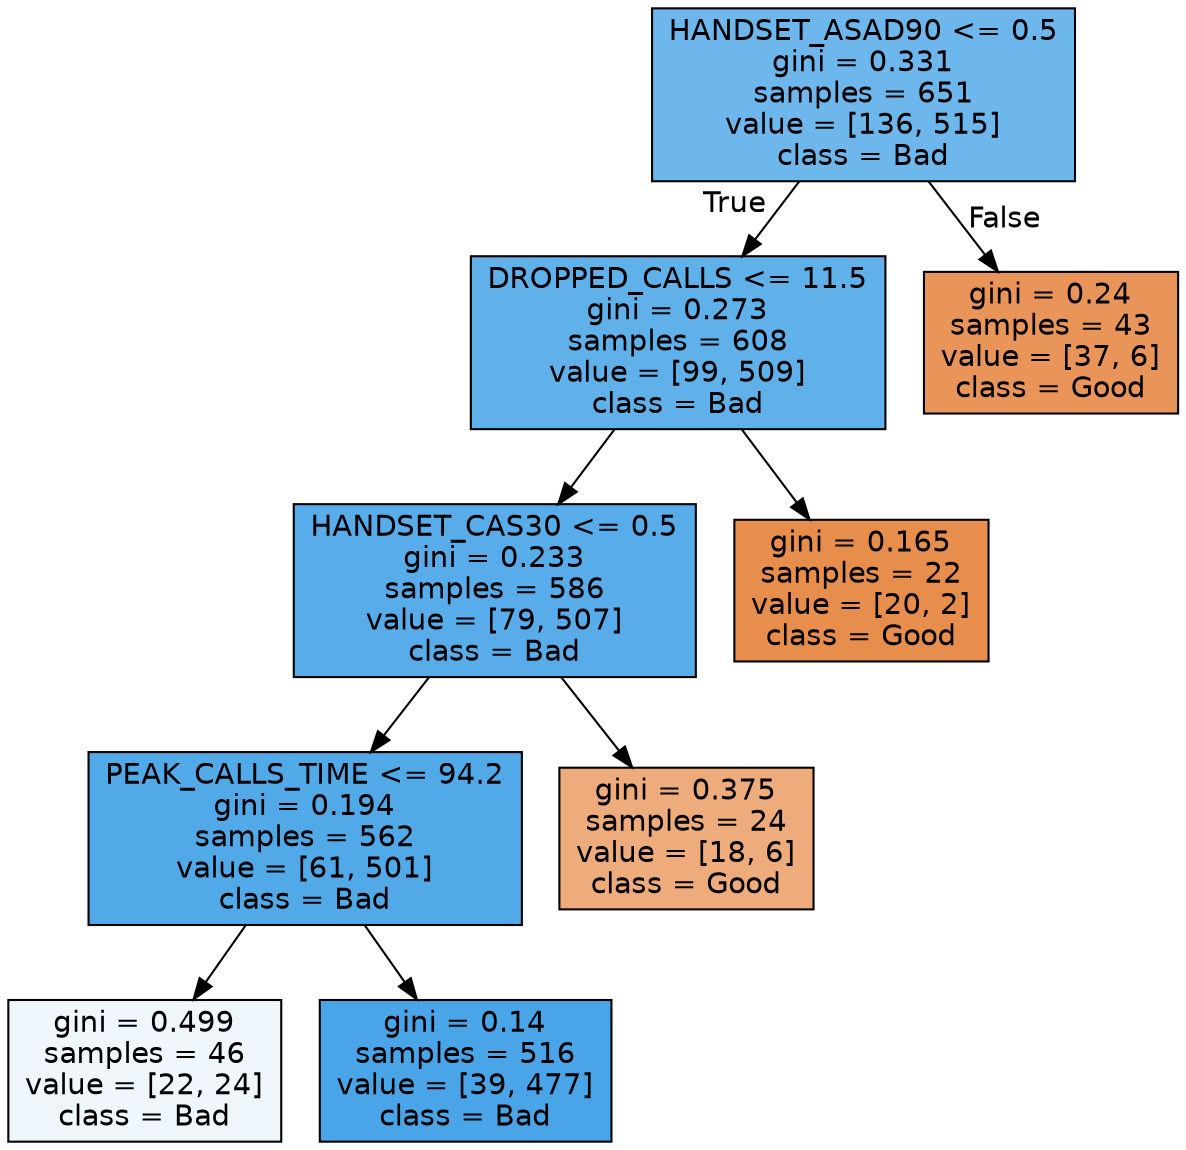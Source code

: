digraph Tree {
node [shape=box, style="filled", color="black", fontname="helvetica"] ;
edge [fontname="helvetica"] ;
0 [label="HANDSET_ASAD90 <= 0.5\ngini = 0.331\nsamples = 651\nvalue = [136, 515]\nclass = Bad", fillcolor="#6db7ec"] ;
1 [label="DROPPED_CALLS <= 11.5\ngini = 0.273\nsamples = 608\nvalue = [99, 509]\nclass = Bad", fillcolor="#60b0ea"] ;
0 -> 1 [labeldistance=2.5, labelangle=45, headlabel="True"] ;
2 [label="HANDSET_CAS30 <= 0.5\ngini = 0.233\nsamples = 586\nvalue = [79, 507]\nclass = Bad", fillcolor="#58ace9"] ;
1 -> 2 ;
3 [label="PEAK_CALLS_TIME <= 94.2\ngini = 0.194\nsamples = 562\nvalue = [61, 501]\nclass = Bad", fillcolor="#51a9e8"] ;
2 -> 3 ;
4 [label="gini = 0.499\nsamples = 46\nvalue = [22, 24]\nclass = Bad", fillcolor="#eff7fd"] ;
3 -> 4 ;
5 [label="gini = 0.14\nsamples = 516\nvalue = [39, 477]\nclass = Bad", fillcolor="#49a5e7"] ;
3 -> 5 ;
6 [label="gini = 0.375\nsamples = 24\nvalue = [18, 6]\nclass = Good", fillcolor="#eeab7b"] ;
2 -> 6 ;
7 [label="gini = 0.165\nsamples = 22\nvalue = [20, 2]\nclass = Good", fillcolor="#e88e4d"] ;
1 -> 7 ;
8 [label="gini = 0.24\nsamples = 43\nvalue = [37, 6]\nclass = Good", fillcolor="#e99559"] ;
0 -> 8 [labeldistance=2.5, labelangle=-45, headlabel="False"] ;
}